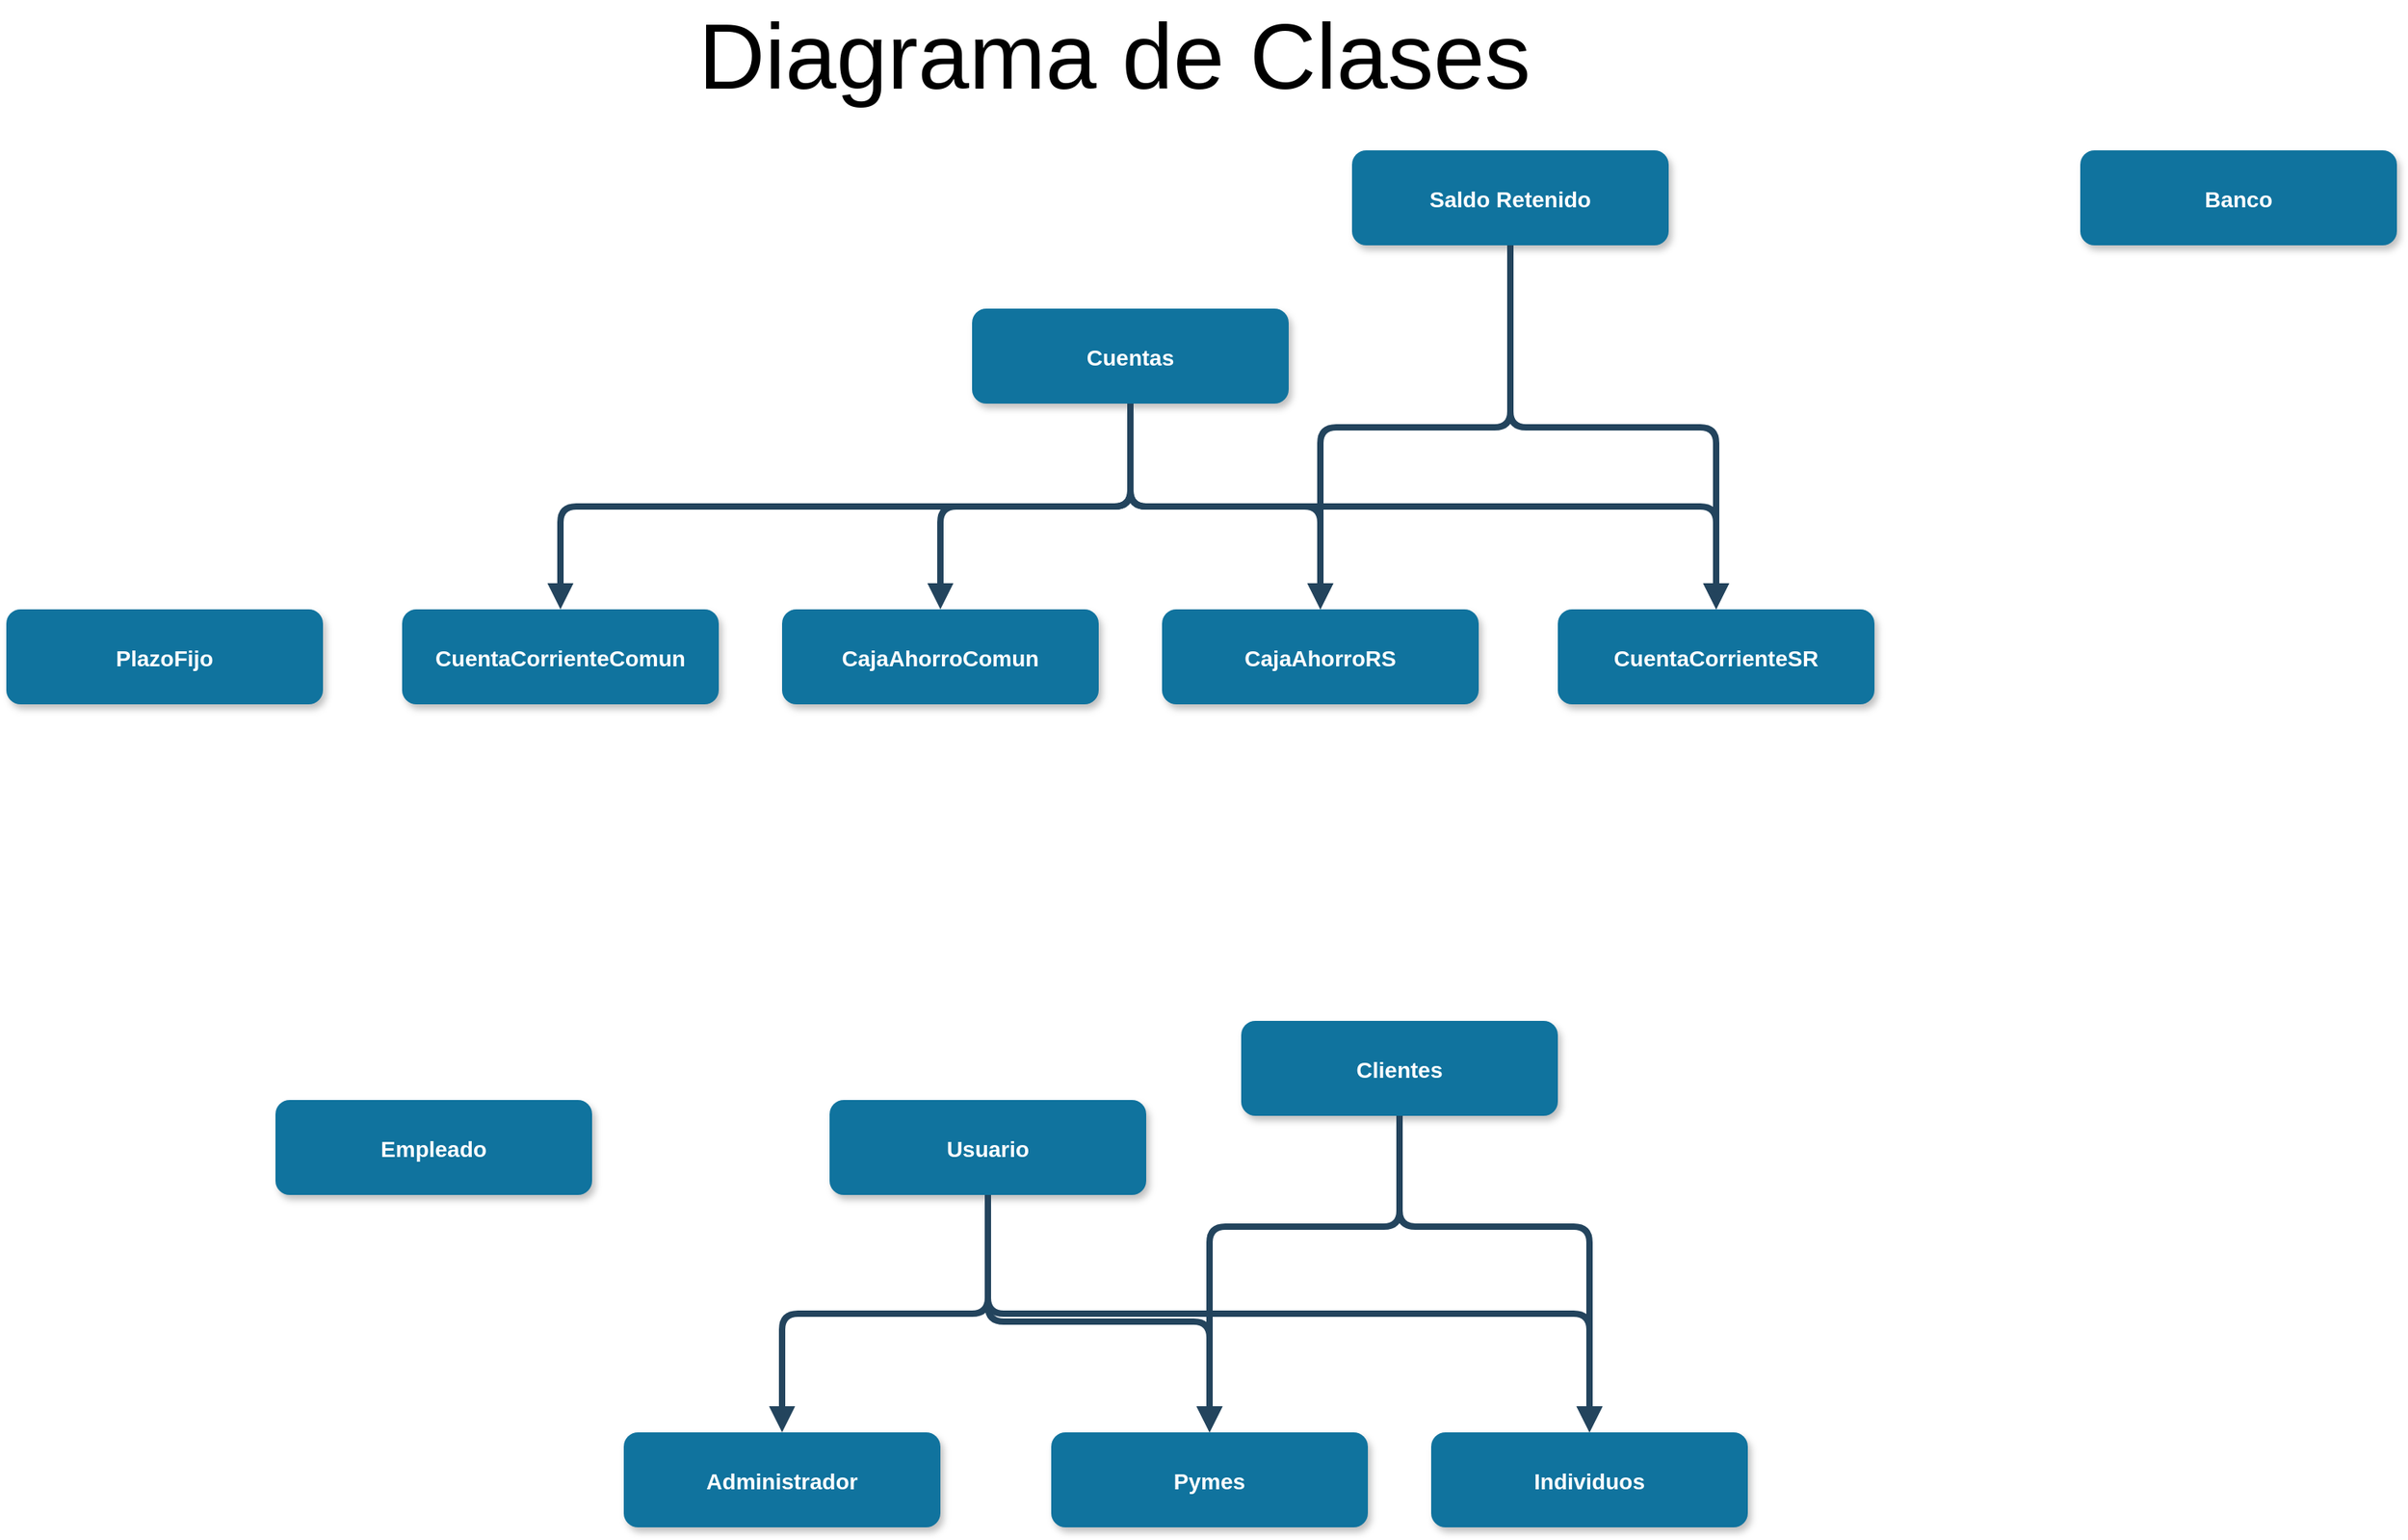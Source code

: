<mxfile>
    <diagram name="Page-1" id="97916047-d0de-89f5-080d-49f4d83e522f">
        <mxGraphModel dx="1710" dy="2221.5" grid="1" gridSize="10" guides="1" tooltips="1" connect="1" arrows="1" fold="1" page="1" pageScale="1.5" pageWidth="1169" pageHeight="827" background="#ffffff" math="0" shadow="0">
            <root>
                <mxCell id="0"/>
                <mxCell id="1" parent="0"/>
                <mxCell id="1OKW3EmzvsiwYO-v82iD-55" value="Usuario" style="rounded=1;fillColor=#10739E;strokeColor=none;shadow=1;gradientColor=none;fontStyle=1;fontColor=#FFFFFF;fontSize=14;" parent="1" vertex="1">
                    <mxGeometry x="630" y="680" width="200" height="60" as="geometry"/>
                </mxCell>
                <mxCell id="1OKW3EmzvsiwYO-v82iD-56" value="Administrador" style="rounded=1;fillColor=#10739E;strokeColor=none;shadow=1;gradientColor=none;fontStyle=1;fontColor=#FFFFFF;fontSize=14;" parent="1" vertex="1">
                    <mxGeometry x="500" y="890" width="200" height="60" as="geometry"/>
                </mxCell>
                <mxCell id="1OKW3EmzvsiwYO-v82iD-57" value="" style="edgeStyle=elbowEdgeStyle;elbow=vertical;strokeWidth=4;endArrow=block;endFill=1;fontStyle=1;strokeColor=#23445D;exitX=0.5;exitY=1;exitDx=0;exitDy=0;entryX=0.5;entryY=0;entryDx=0;entryDy=0;" parent="1" source="1OKW3EmzvsiwYO-v82iD-55" target="1OKW3EmzvsiwYO-v82iD-56" edge="1">
                    <mxGeometry x="-20.83" y="660" width="100" height="100" as="geometry">
                        <mxPoint x="729.17" y="760" as="sourcePoint"/>
                        <mxPoint x="729.17" y="840" as="targetPoint"/>
                    </mxGeometry>
                </mxCell>
                <mxCell id="1OKW3EmzvsiwYO-v82iD-58" value="Clientes" style="rounded=1;fillColor=#10739E;strokeColor=none;shadow=1;gradientColor=none;fontStyle=1;fontColor=#FFFFFF;fontSize=14;" parent="1" vertex="1">
                    <mxGeometry x="890" y="630" width="200" height="60" as="geometry"/>
                </mxCell>
                <mxCell id="1OKW3EmzvsiwYO-v82iD-59" value="Individuos" style="rounded=1;fillColor=#10739E;strokeColor=none;shadow=1;gradientColor=none;fontStyle=1;fontColor=#FFFFFF;fontSize=14;" parent="1" vertex="1">
                    <mxGeometry x="1010" y="890" width="200" height="60" as="geometry"/>
                </mxCell>
                <mxCell id="1OKW3EmzvsiwYO-v82iD-60" value="" style="edgeStyle=elbowEdgeStyle;elbow=vertical;strokeWidth=4;endArrow=block;endFill=1;fontStyle=1;strokeColor=#23445D;entryX=0.5;entryY=0;entryDx=0;entryDy=0;exitX=0.5;exitY=1;exitDx=0;exitDy=0;" parent="1" source="1OKW3EmzvsiwYO-v82iD-58" target="1OKW3EmzvsiwYO-v82iD-59" edge="1">
                    <mxGeometry x="442" y="225.5" width="100" height="100" as="geometry">
                        <mxPoint x="1150" y="620" as="sourcePoint"/>
                        <mxPoint x="1192" y="405.5" as="targetPoint"/>
                        <Array as="points">
                            <mxPoint x="1060" y="760"/>
                        </Array>
                    </mxGeometry>
                </mxCell>
                <mxCell id="1OKW3EmzvsiwYO-v82iD-61" value="" style="edgeStyle=elbowEdgeStyle;elbow=vertical;strokeWidth=4;endArrow=block;endFill=1;fontStyle=1;strokeColor=#23445D;entryX=0.5;entryY=0;entryDx=0;entryDy=0;exitX=0.5;exitY=1;exitDx=0;exitDy=0;" parent="1" source="1OKW3EmzvsiwYO-v82iD-55" target="1OKW3EmzvsiwYO-v82iD-59" edge="1">
                    <mxGeometry x="-10.83" y="670" width="100" height="100" as="geometry">
                        <mxPoint x="730" y="740" as="sourcePoint"/>
                        <mxPoint x="610" y="900" as="targetPoint"/>
                    </mxGeometry>
                </mxCell>
                <mxCell id="1OKW3EmzvsiwYO-v82iD-62" value="Pymes" style="rounded=1;fillColor=#10739E;strokeColor=none;shadow=1;gradientColor=none;fontStyle=1;fontColor=#FFFFFF;fontSize=14;" parent="1" vertex="1">
                    <mxGeometry x="770" y="890" width="200" height="60" as="geometry"/>
                </mxCell>
                <mxCell id="1OKW3EmzvsiwYO-v82iD-63" value="" style="edgeStyle=elbowEdgeStyle;elbow=vertical;strokeWidth=4;endArrow=block;endFill=1;fontStyle=1;strokeColor=#23445D;exitX=0.5;exitY=1;exitDx=0;exitDy=0;" parent="1" source="1OKW3EmzvsiwYO-v82iD-55" edge="1">
                    <mxGeometry x="-0.83" y="680" width="100" height="100" as="geometry">
                        <mxPoint x="730" y="730" as="sourcePoint"/>
                        <mxPoint x="870" y="890" as="targetPoint"/>
                        <Array as="points">
                            <mxPoint x="760" y="820"/>
                            <mxPoint x="810" y="760"/>
                        </Array>
                    </mxGeometry>
                </mxCell>
                <mxCell id="1OKW3EmzvsiwYO-v82iD-64" value="" style="edgeStyle=elbowEdgeStyle;elbow=vertical;strokeWidth=4;endArrow=block;endFill=1;fontStyle=1;strokeColor=#23445D;entryX=0.5;entryY=0;entryDx=0;entryDy=0;exitX=0.5;exitY=1;exitDx=0;exitDy=0;" parent="1" source="1OKW3EmzvsiwYO-v82iD-58" target="1OKW3EmzvsiwYO-v82iD-62" edge="1">
                    <mxGeometry x="452" y="235.5" width="100" height="100" as="geometry">
                        <mxPoint x="1020" y="690" as="sourcePoint"/>
                        <mxPoint x="1120" y="900" as="targetPoint"/>
                        <Array as="points">
                            <mxPoint x="950" y="760"/>
                        </Array>
                    </mxGeometry>
                </mxCell>
                <mxCell id="1OKW3EmzvsiwYO-v82iD-65" value="Empleado" style="rounded=1;fillColor=#10739E;strokeColor=none;shadow=1;gradientColor=none;fontStyle=1;fontColor=#FFFFFF;fontSize=14;" parent="1" vertex="1">
                    <mxGeometry x="280" y="680" width="200" height="60" as="geometry"/>
                </mxCell>
                <mxCell id="1OKW3EmzvsiwYO-v82iD-66" value="Cuentas" style="rounded=1;fillColor=#10739E;strokeColor=none;shadow=1;gradientColor=none;fontStyle=1;fontColor=#FFFFFF;fontSize=14;" parent="1" vertex="1">
                    <mxGeometry x="720" y="180" width="200" height="60" as="geometry"/>
                </mxCell>
                <mxCell id="1OKW3EmzvsiwYO-v82iD-67" value="Saldo Retenido" style="rounded=1;fillColor=#10739E;strokeColor=none;shadow=1;gradientColor=none;fontStyle=1;fontColor=#FFFFFF;fontSize=14;" parent="1" vertex="1">
                    <mxGeometry x="960" y="80" width="200" height="60" as="geometry"/>
                </mxCell>
                <mxCell id="1OKW3EmzvsiwYO-v82iD-68" value="CajaAhorroComun" style="rounded=1;fillColor=#10739E;strokeColor=none;shadow=1;gradientColor=none;fontStyle=1;fontColor=#FFFFFF;fontSize=14;" parent="1" vertex="1">
                    <mxGeometry x="600" y="370" width="200" height="60" as="geometry"/>
                </mxCell>
                <mxCell id="1OKW3EmzvsiwYO-v82iD-69" value="" style="edgeStyle=elbowEdgeStyle;elbow=vertical;strokeWidth=4;endArrow=block;endFill=1;fontStyle=1;strokeColor=#23445D;entryX=0.5;entryY=0;entryDx=0;entryDy=0;exitX=0.5;exitY=1;exitDx=0;exitDy=0;" parent="1" source="1OKW3EmzvsiwYO-v82iD-66" target="1OKW3EmzvsiwYO-v82iD-68" edge="1">
                    <mxGeometry x="31.41" y="-224.5" width="100" height="100" as="geometry">
                        <mxPoint x="699.41" y="280" as="sourcePoint"/>
                        <mxPoint x="699.41" y="440" as="targetPoint"/>
                    </mxGeometry>
                </mxCell>
                <mxCell id="1OKW3EmzvsiwYO-v82iD-70" value="CajaAhorroRS" style="rounded=1;fillColor=#10739E;strokeColor=none;shadow=1;gradientColor=none;fontStyle=1;fontColor=#FFFFFF;fontSize=14;" parent="1" vertex="1">
                    <mxGeometry x="840" y="370" width="200" height="60" as="geometry"/>
                </mxCell>
                <mxCell id="1OKW3EmzvsiwYO-v82iD-71" value="" style="edgeStyle=elbowEdgeStyle;elbow=vertical;strokeWidth=4;endArrow=block;endFill=1;fontStyle=1;strokeColor=#23445D;entryX=0.5;entryY=0;entryDx=0;entryDy=0;exitX=0.5;exitY=1;exitDx=0;exitDy=0;" parent="1" source="1OKW3EmzvsiwYO-v82iD-66" target="1OKW3EmzvsiwYO-v82iD-70" edge="1">
                    <mxGeometry x="41.41" y="-214.5" width="100" height="100" as="geometry">
                        <mxPoint x="730" y="310" as="sourcePoint"/>
                        <mxPoint x="530" y="380" as="targetPoint"/>
                    </mxGeometry>
                </mxCell>
                <mxCell id="1OKW3EmzvsiwYO-v82iD-72" value="" style="edgeStyle=elbowEdgeStyle;elbow=vertical;strokeWidth=4;endArrow=block;endFill=1;fontStyle=1;strokeColor=#23445D;entryX=0.5;entryY=0;entryDx=0;entryDy=0;exitX=0.5;exitY=1;exitDx=0;exitDy=0;" parent="1" source="1OKW3EmzvsiwYO-v82iD-67" target="1OKW3EmzvsiwYO-v82iD-70" edge="1">
                    <mxGeometry x="51.41" y="-204.5" width="100" height="100" as="geometry">
                        <mxPoint x="710" y="260" as="sourcePoint"/>
                        <mxPoint x="830" y="380" as="targetPoint"/>
                    </mxGeometry>
                </mxCell>
                <mxCell id="1OKW3EmzvsiwYO-v82iD-73" value="CuentaCorrienteComun" style="rounded=1;fillColor=#10739E;strokeColor=none;shadow=1;gradientColor=none;fontStyle=1;fontColor=#FFFFFF;fontSize=14;" parent="1" vertex="1">
                    <mxGeometry x="360" y="370" width="200" height="60" as="geometry"/>
                </mxCell>
                <mxCell id="1OKW3EmzvsiwYO-v82iD-74" value="" style="edgeStyle=elbowEdgeStyle;elbow=vertical;strokeWidth=4;endArrow=block;endFill=1;fontStyle=1;strokeColor=#23445D;entryX=0.5;entryY=0;entryDx=0;entryDy=0;exitX=0.5;exitY=1;exitDx=0;exitDy=0;" parent="1" source="1OKW3EmzvsiwYO-v82iD-66" target="1OKW3EmzvsiwYO-v82iD-73" edge="1">
                    <mxGeometry x="41.41" y="-214.5" width="100" height="100" as="geometry">
                        <mxPoint x="610" y="260" as="sourcePoint"/>
                        <mxPoint x="710" y="380" as="targetPoint"/>
                    </mxGeometry>
                </mxCell>
                <mxCell id="1OKW3EmzvsiwYO-v82iD-75" value="CuentaCorrienteSR" style="rounded=1;fillColor=#10739E;strokeColor=none;shadow=1;gradientColor=none;fontStyle=1;fontColor=#FFFFFF;fontSize=14;" parent="1" vertex="1">
                    <mxGeometry x="1090" y="370" width="200" height="60" as="geometry"/>
                </mxCell>
                <mxCell id="1OKW3EmzvsiwYO-v82iD-76" value="" style="edgeStyle=elbowEdgeStyle;elbow=vertical;strokeWidth=4;endArrow=block;endFill=1;fontStyle=1;strokeColor=#23445D;entryX=0.5;entryY=0;entryDx=0;entryDy=0;exitX=0.5;exitY=1;exitDx=0;exitDy=0;" parent="1" source="1OKW3EmzvsiwYO-v82iD-66" target="1OKW3EmzvsiwYO-v82iD-75" edge="1">
                    <mxGeometry x="61.41" y="-194.5" width="100" height="100" as="geometry">
                        <mxPoint x="1430" y="260" as="sourcePoint"/>
                        <mxPoint x="950.0" y="380" as="targetPoint"/>
                    </mxGeometry>
                </mxCell>
                <mxCell id="1OKW3EmzvsiwYO-v82iD-77" value="" style="edgeStyle=elbowEdgeStyle;elbow=vertical;strokeWidth=4;endArrow=block;endFill=1;fontStyle=1;strokeColor=#23445D;entryX=0.5;entryY=0;entryDx=0;entryDy=0;exitX=0.5;exitY=1;exitDx=0;exitDy=0;" parent="1" source="1OKW3EmzvsiwYO-v82iD-67" target="1OKW3EmzvsiwYO-v82iD-75" edge="1">
                    <mxGeometry x="61.41" y="-194.5" width="100" height="100" as="geometry">
                        <mxPoint x="1460" y="390" as="sourcePoint"/>
                        <mxPoint x="950.0" y="380" as="targetPoint"/>
                    </mxGeometry>
                </mxCell>
                <mxCell id="1OKW3EmzvsiwYO-v82iD-78" value="PlazoFijo" style="rounded=1;fillColor=#10739E;strokeColor=none;shadow=1;gradientColor=none;fontStyle=1;fontColor=#FFFFFF;fontSize=14;" parent="1" vertex="1">
                    <mxGeometry x="110" y="370" width="200" height="60" as="geometry"/>
                </mxCell>
                <mxCell id="1OKW3EmzvsiwYO-v82iD-79" value="Diagrama de Clases&lt;br style=&quot;font-size: 58px;&quot;&gt;" style="text;html=1;strokeColor=none;fillColor=none;align=center;verticalAlign=middle;whiteSpace=wrap;rounded=0;fontSize=58;" parent="1" vertex="1">
                    <mxGeometry x="490" y="10" width="640" height="20" as="geometry"/>
                </mxCell>
                <mxCell id="2" value="Banco" style="rounded=1;fillColor=#10739E;strokeColor=none;shadow=1;gradientColor=none;fontStyle=1;fontColor=#FFFFFF;fontSize=14;" vertex="1" parent="1">
                    <mxGeometry x="1420" y="80" width="200" height="60" as="geometry"/>
                </mxCell>
            </root>
        </mxGraphModel>
    </diagram>
</mxfile>